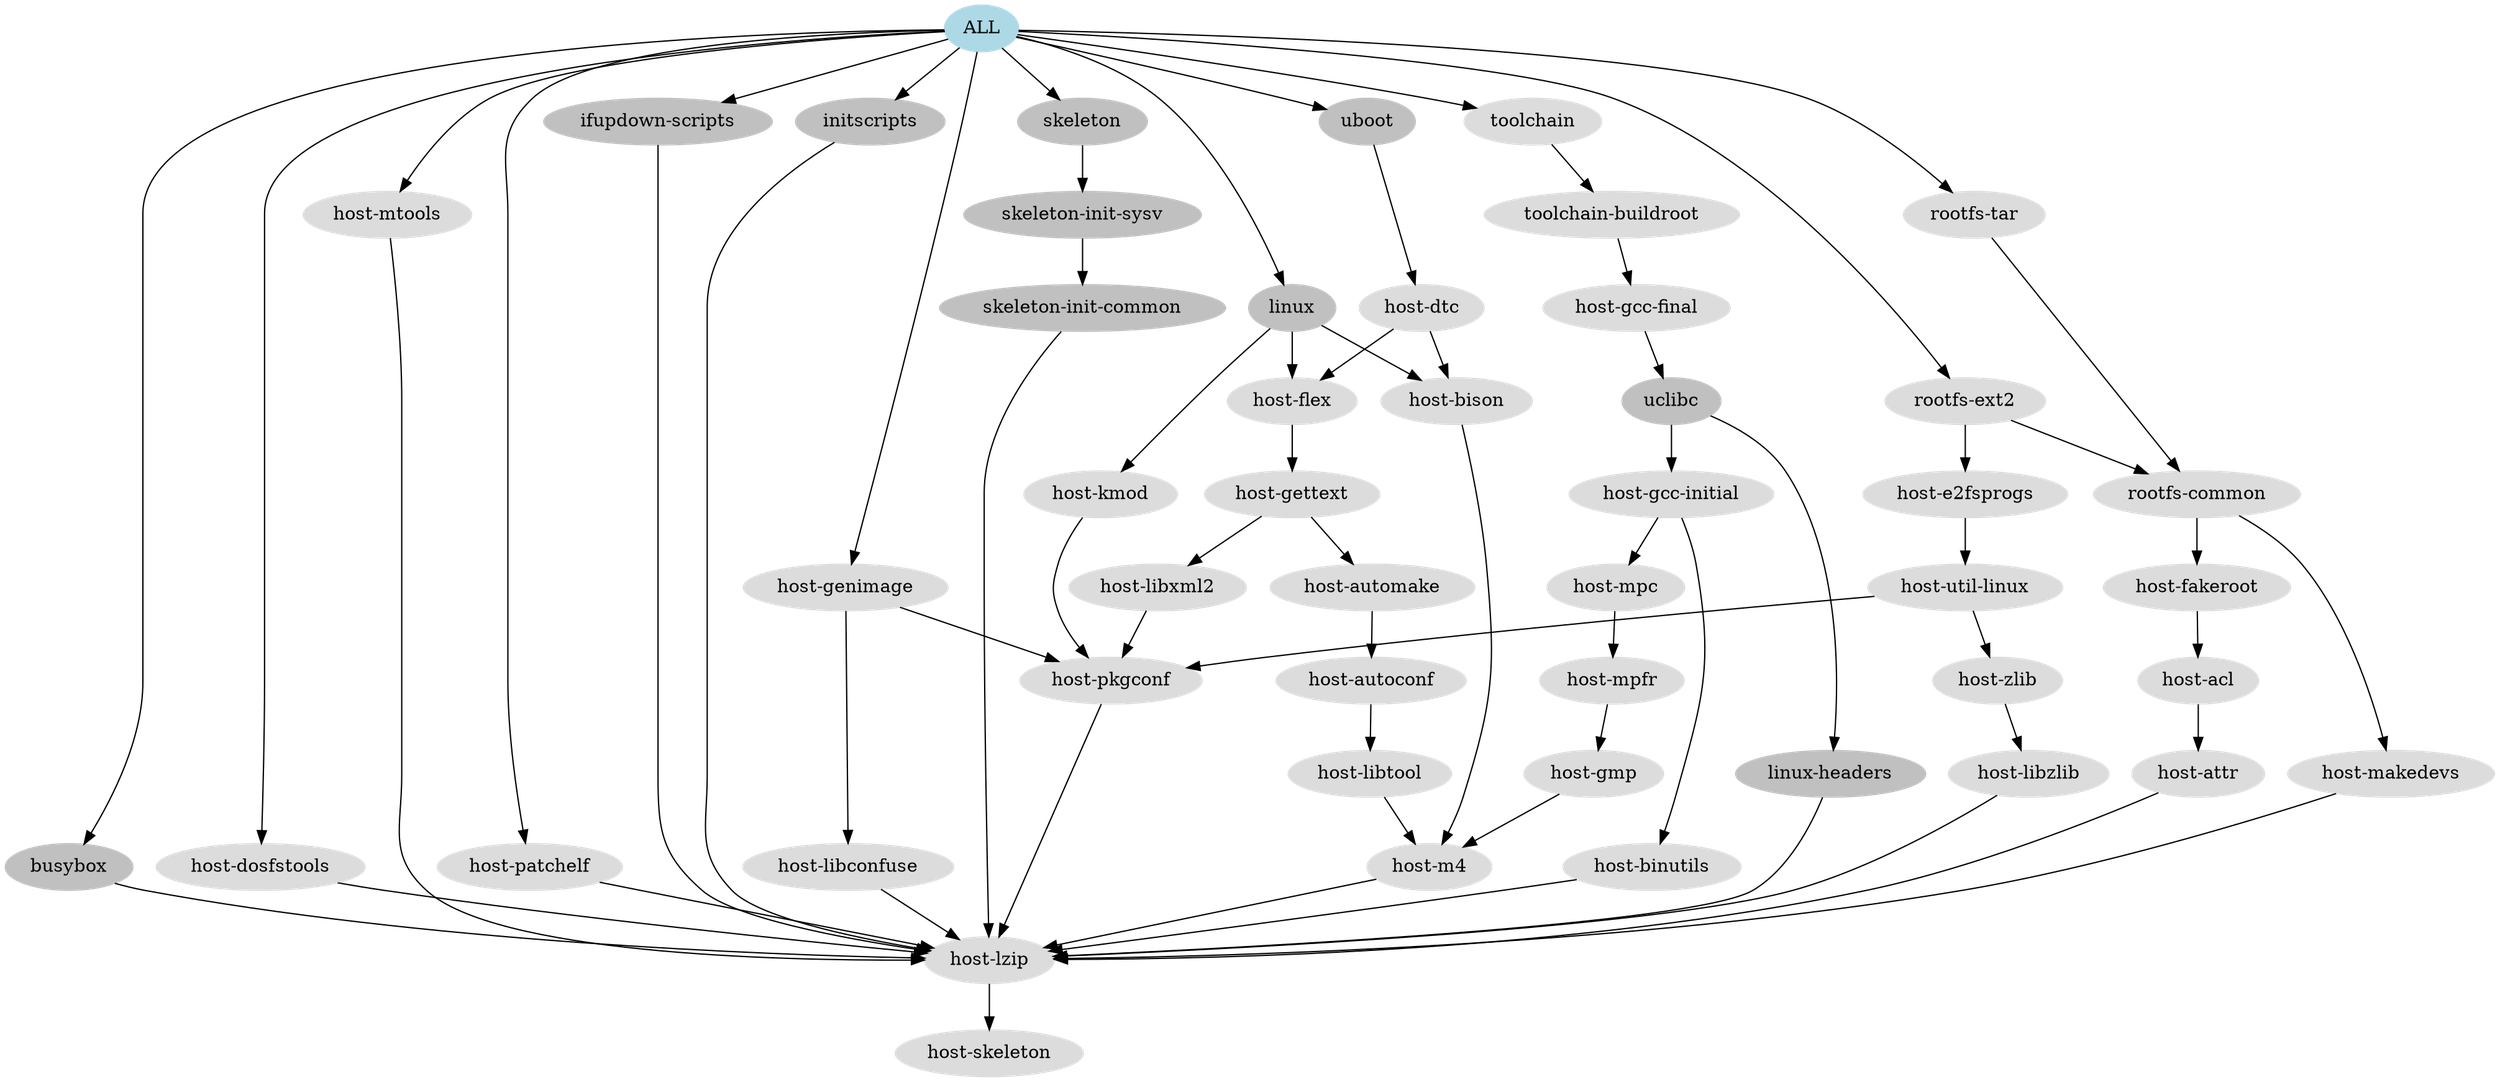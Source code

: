 digraph G {
bgcolor = "transparent";
all [label = "ALL"]
all [color=lightblue,style=filled]
all -> busybox [dir=forward]
busybox [label = "busybox"]
busybox [color=grey,style=filled]
busybox -> hostlzip [dir=forward]
hostlzip [label = "host-lzip"]
hostlzip [color=gainsboro,style=filled]
hostlzip -> hostskeleton [dir=forward]
hostskeleton [label = "host-skeleton"]
hostskeleton [color=gainsboro,style=filled]
all -> hostdosfstools [dir=forward]
hostdosfstools [label = "host-dosfstools"]
hostdosfstools [color=gainsboro,style=filled]
hostdosfstools -> hostlzip [dir=forward]
all -> hostgenimage [dir=forward]
hostgenimage [label = "host-genimage"]
hostgenimage [color=gainsboro,style=filled]
hostgenimage -> hostlibconfuse [dir=forward]
hostlibconfuse [label = "host-libconfuse"]
hostlibconfuse [color=gainsboro,style=filled]
hostlibconfuse -> hostlzip [dir=forward]
hostgenimage -> hostpkgconf [dir=forward]
hostpkgconf [label = "host-pkgconf"]
hostpkgconf [color=gainsboro,style=filled]
hostpkgconf -> hostlzip [dir=forward]
all -> hostmtools [dir=forward]
hostmtools [label = "host-mtools"]
hostmtools [color=gainsboro,style=filled]
hostmtools -> hostlzip [dir=forward]
all -> hostpatchelf [dir=forward]
hostpatchelf [label = "host-patchelf"]
hostpatchelf [color=gainsboro,style=filled]
hostpatchelf -> hostlzip [dir=forward]
all -> ifupdownscripts [dir=forward]
ifupdownscripts [label = "ifupdown-scripts"]
ifupdownscripts [color=grey,style=filled]
ifupdownscripts -> hostlzip [dir=forward]
all -> initscripts [dir=forward]
initscripts [label = "initscripts"]
initscripts [color=grey,style=filled]
initscripts -> hostlzip [dir=forward]
all -> linux [dir=forward]
linux [label = "linux"]
linux [color=grey,style=filled]
linux -> hostbison [dir=forward]
hostbison [label = "host-bison"]
hostbison [color=gainsboro,style=filled]
hostbison -> hostm4 [dir=forward]
hostm4 [label = "host-m4"]
hostm4 [color=gainsboro,style=filled]
hostm4 -> hostlzip [dir=forward]
linux -> hostflex [dir=forward]
hostflex [label = "host-flex"]
hostflex [color=gainsboro,style=filled]
hostflex -> hostgettext [dir=forward]
hostgettext [label = "host-gettext"]
hostgettext [color=gainsboro,style=filled]
hostgettext -> hostautomake [dir=forward]
hostautomake [label = "host-automake"]
hostautomake [color=gainsboro,style=filled]
hostautomake -> hostautoconf [dir=forward]
hostautoconf [label = "host-autoconf"]
hostautoconf [color=gainsboro,style=filled]
hostautoconf -> hostlibtool [dir=forward]
hostlibtool [label = "host-libtool"]
hostlibtool [color=gainsboro,style=filled]
hostlibtool -> hostm4 [dir=forward]
hostgettext -> hostlibxml2 [dir=forward]
hostlibxml2 [label = "host-libxml2"]
hostlibxml2 [color=gainsboro,style=filled]
hostlibxml2 -> hostpkgconf [dir=forward]
linux -> hostkmod [dir=forward]
hostkmod [label = "host-kmod"]
hostkmod [color=gainsboro,style=filled]
hostkmod -> hostpkgconf [dir=forward]
all -> skeleton [dir=forward]
skeleton [label = "skeleton"]
skeleton [color=grey,style=filled]
skeleton -> skeletoninitsysv [dir=forward]
skeletoninitsysv [label = "skeleton-init-sysv"]
skeletoninitsysv [color=grey,style=filled]
skeletoninitsysv -> skeletoninitcommon [dir=forward]
skeletoninitcommon [label = "skeleton-init-common"]
skeletoninitcommon [color=grey,style=filled]
skeletoninitcommon -> hostlzip [dir=forward]
all -> toolchain [dir=forward]
toolchain [label = "toolchain"]
toolchain [color=gainsboro,style=filled]
toolchain -> toolchainbuildroot [dir=forward]
toolchainbuildroot [label = "toolchain-buildroot"]
toolchainbuildroot [color=gainsboro,style=filled]
toolchainbuildroot -> hostgccfinal [dir=forward]
hostgccfinal [label = "host-gcc-final"]
hostgccfinal [color=gainsboro,style=filled]
hostgccfinal -> uclibc [dir=forward]
uclibc [label = "uclibc"]
uclibc [color=grey,style=filled]
uclibc -> hostgccinitial [dir=forward]
hostgccinitial [label = "host-gcc-initial"]
hostgccinitial [color=gainsboro,style=filled]
hostgccinitial -> hostbinutils [dir=forward]
hostbinutils [label = "host-binutils"]
hostbinutils [color=gainsboro,style=filled]
hostbinutils -> hostlzip [dir=forward]
hostgccinitial -> hostmpc [dir=forward]
hostmpc [label = "host-mpc"]
hostmpc [color=gainsboro,style=filled]
hostmpc -> hostmpfr [dir=forward]
hostmpfr [label = "host-mpfr"]
hostmpfr [color=gainsboro,style=filled]
hostmpfr -> hostgmp [dir=forward]
hostgmp [label = "host-gmp"]
hostgmp [color=gainsboro,style=filled]
hostgmp -> hostm4 [dir=forward]
uclibc -> linuxheaders [dir=forward]
linuxheaders [label = "linux-headers"]
linuxheaders [color=grey,style=filled]
linuxheaders -> hostlzip [dir=forward]
all -> uboot [dir=forward]
uboot [label = "uboot"]
uboot [color=grey,style=filled]
uboot -> hostdtc [dir=forward]
hostdtc [label = "host-dtc"]
hostdtc [color=gainsboro,style=filled]
hostdtc -> hostbison [dir=forward]
hostdtc -> hostflex [dir=forward]
all -> rootfsext2 [dir=forward]
rootfsext2 [label = "rootfs-ext2"]
rootfsext2 [color=gainsboro,style=filled]
rootfsext2 -> hoste2fsprogs [dir=forward]
hoste2fsprogs [label = "host-e2fsprogs"]
hoste2fsprogs [color=gainsboro,style=filled]
hoste2fsprogs -> hostutillinux [dir=forward]
hostutillinux [label = "host-util-linux"]
hostutillinux [color=gainsboro,style=filled]
hostutillinux -> hostpkgconf [dir=forward]
hostutillinux -> hostzlib [dir=forward]
hostzlib [label = "host-zlib"]
hostzlib [color=gainsboro,style=filled]
hostzlib -> hostlibzlib [dir=forward]
hostlibzlib [label = "host-libzlib"]
hostlibzlib [color=gainsboro,style=filled]
hostlibzlib -> hostlzip [dir=forward]
rootfsext2 -> rootfscommon [dir=forward]
rootfscommon [label = "rootfs-common"]
rootfscommon [color=gainsboro,style=filled]
rootfscommon -> hostfakeroot [dir=forward]
hostfakeroot [label = "host-fakeroot"]
hostfakeroot [color=gainsboro,style=filled]
hostfakeroot -> hostacl [dir=forward]
hostacl [label = "host-acl"]
hostacl [color=gainsboro,style=filled]
hostacl -> hostattr [dir=forward]
hostattr [label = "host-attr"]
hostattr [color=gainsboro,style=filled]
hostattr -> hostlzip [dir=forward]
rootfscommon -> hostmakedevs [dir=forward]
hostmakedevs [label = "host-makedevs"]
hostmakedevs [color=gainsboro,style=filled]
hostmakedevs -> hostlzip [dir=forward]
all -> rootfstar [dir=forward]
rootfstar [label = "rootfs-tar"]
rootfstar [color=gainsboro,style=filled]
rootfstar -> rootfscommon [dir=forward]
}
